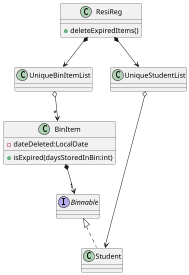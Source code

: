 @startuml

scale 0.5
interface Binnable

class ResiReg
class BinItem
class UniqueBinItemList
class Student

ResiReg *--> UniqueStudentList
ResiReg *--> UniqueBinItemList

UniqueBinItemList o--> "*" BinItem

BinItem *--> "1" Binnable

Binnable <|.. Student

UniqueStudentList o----> Student

class ResiReg {
+deleteExpiredItems()
}

class BinItem {
-dateDeleted:LocalDate
+isExpired(daysStoredInBin:int)
}

@enduml
